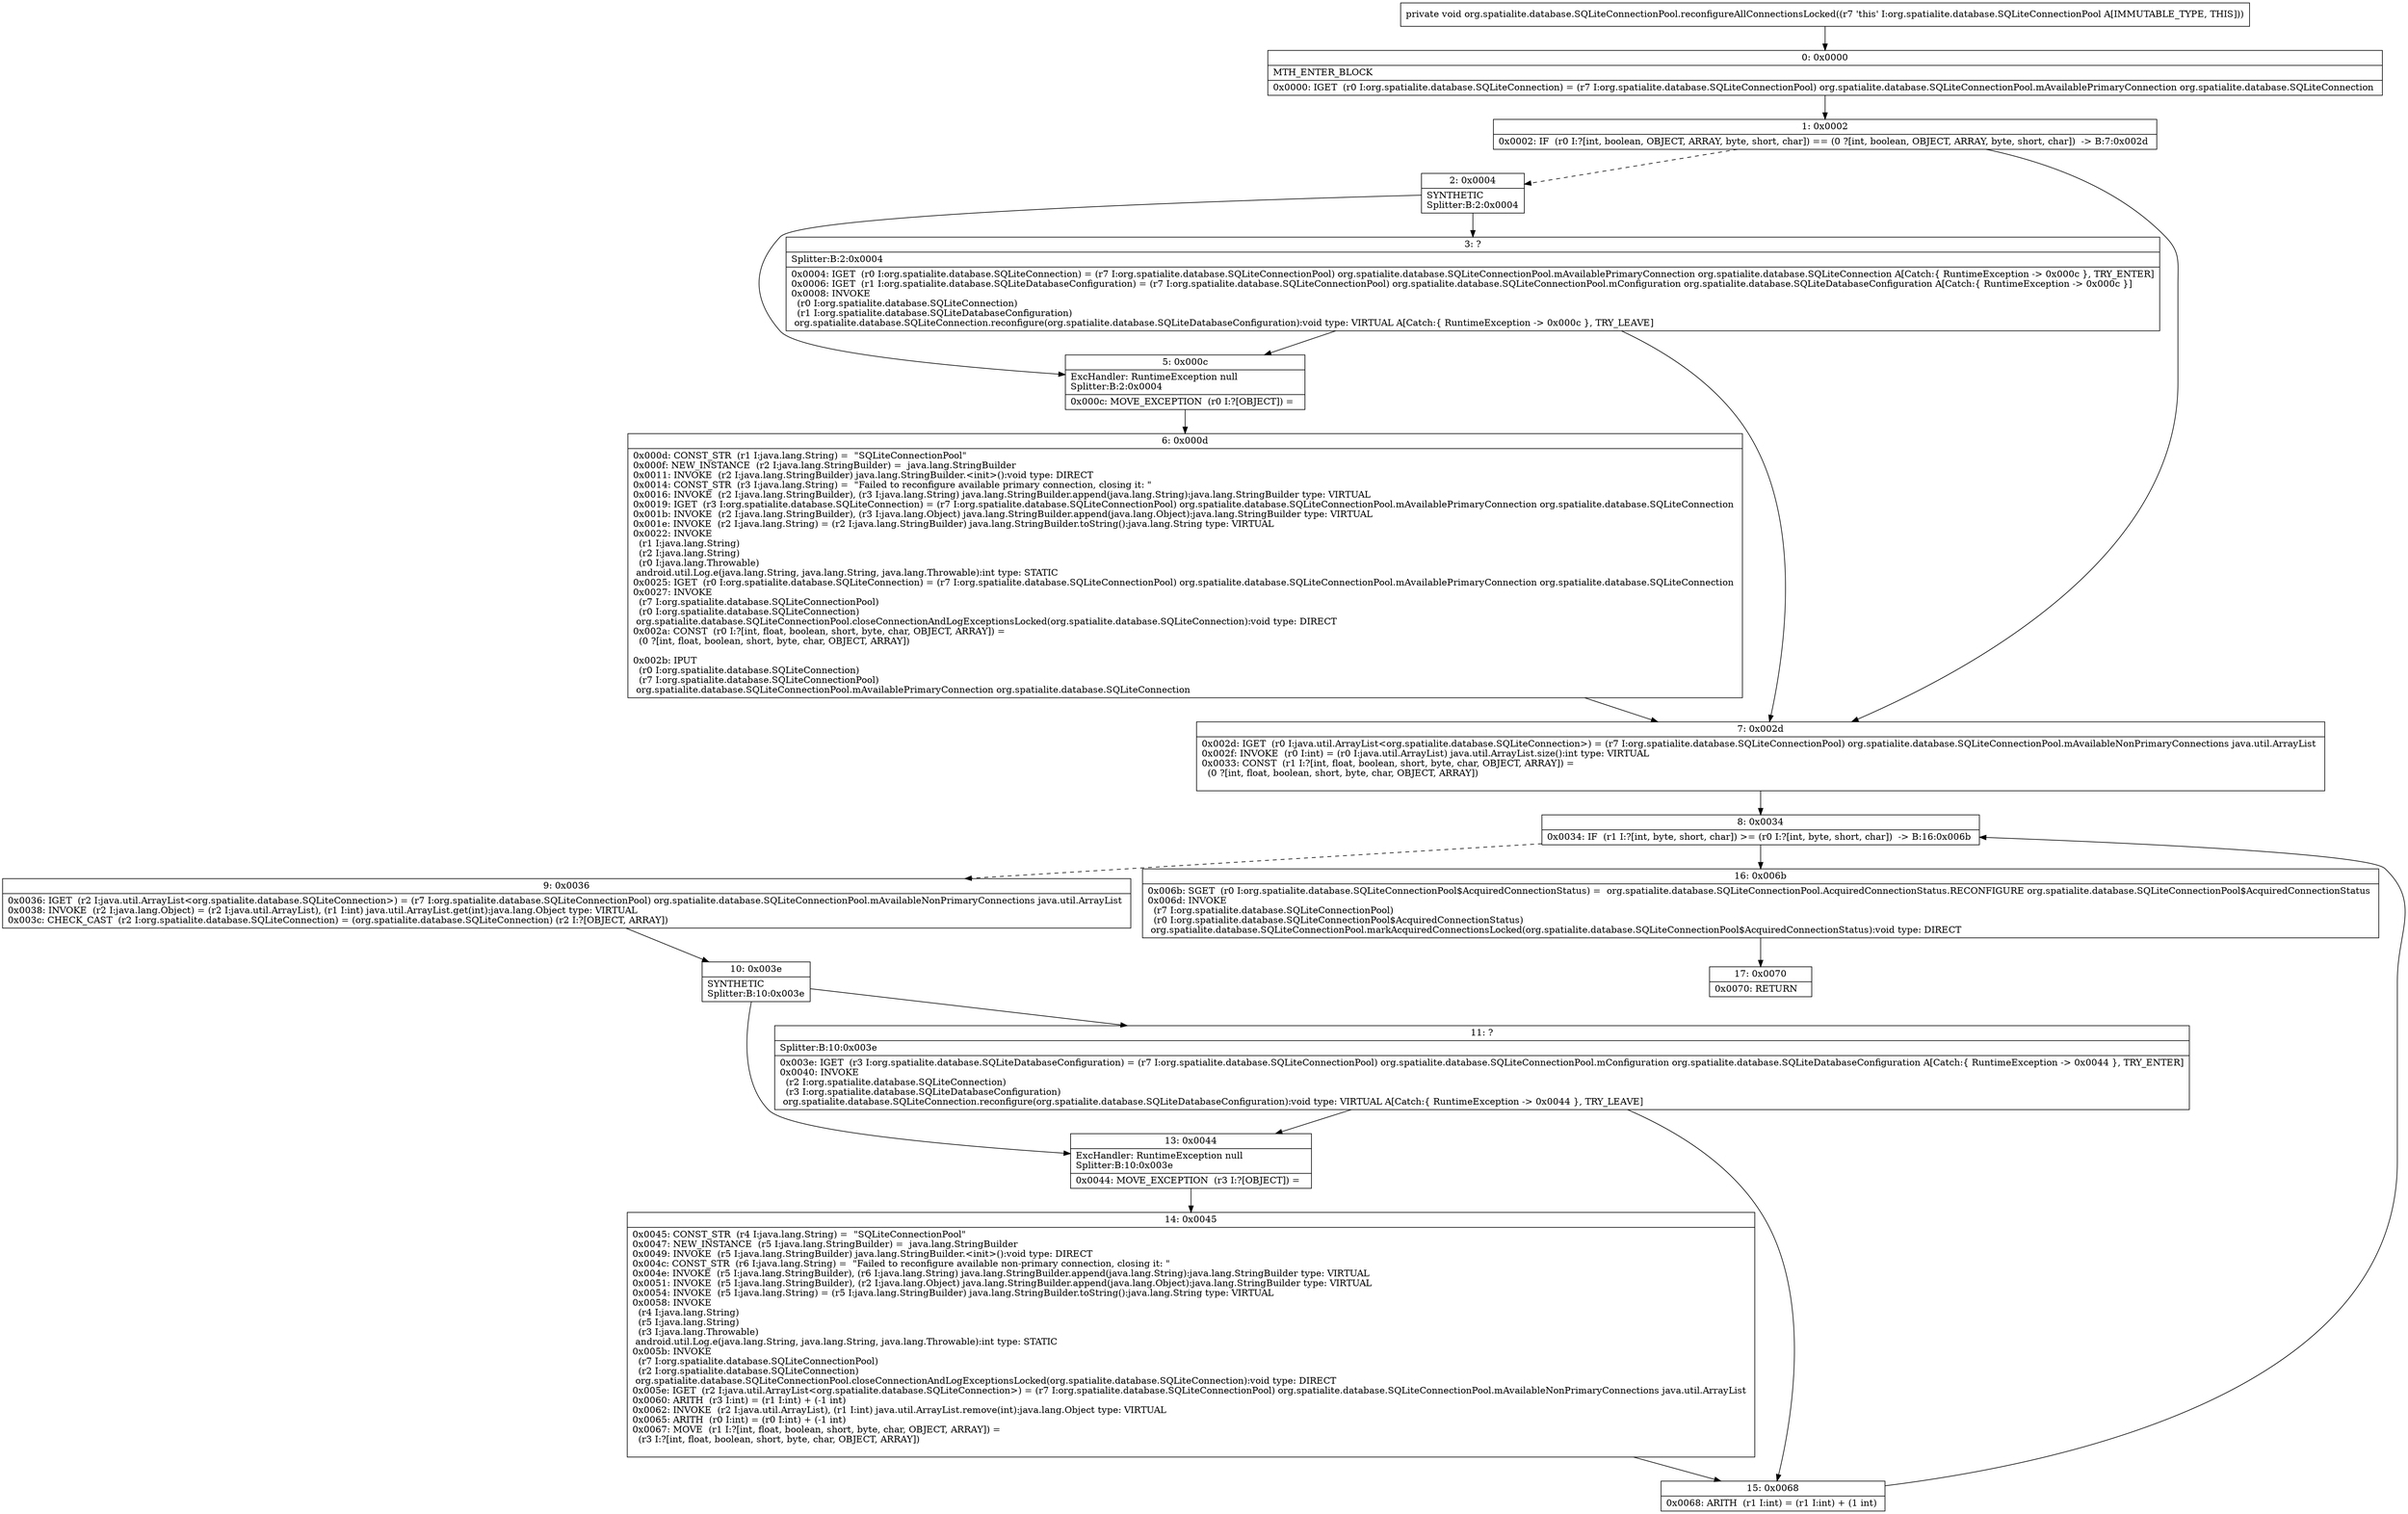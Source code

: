 digraph "CFG fororg.spatialite.database.SQLiteConnectionPool.reconfigureAllConnectionsLocked()V" {
Node_0 [shape=record,label="{0\:\ 0x0000|MTH_ENTER_BLOCK\l|0x0000: IGET  (r0 I:org.spatialite.database.SQLiteConnection) = (r7 I:org.spatialite.database.SQLiteConnectionPool) org.spatialite.database.SQLiteConnectionPool.mAvailablePrimaryConnection org.spatialite.database.SQLiteConnection \l}"];
Node_1 [shape=record,label="{1\:\ 0x0002|0x0002: IF  (r0 I:?[int, boolean, OBJECT, ARRAY, byte, short, char]) == (0 ?[int, boolean, OBJECT, ARRAY, byte, short, char])  \-\> B:7:0x002d \l}"];
Node_2 [shape=record,label="{2\:\ 0x0004|SYNTHETIC\lSplitter:B:2:0x0004\l}"];
Node_3 [shape=record,label="{3\:\ ?|Splitter:B:2:0x0004\l|0x0004: IGET  (r0 I:org.spatialite.database.SQLiteConnection) = (r7 I:org.spatialite.database.SQLiteConnectionPool) org.spatialite.database.SQLiteConnectionPool.mAvailablePrimaryConnection org.spatialite.database.SQLiteConnection A[Catch:\{ RuntimeException \-\> 0x000c \}, TRY_ENTER]\l0x0006: IGET  (r1 I:org.spatialite.database.SQLiteDatabaseConfiguration) = (r7 I:org.spatialite.database.SQLiteConnectionPool) org.spatialite.database.SQLiteConnectionPool.mConfiguration org.spatialite.database.SQLiteDatabaseConfiguration A[Catch:\{ RuntimeException \-\> 0x000c \}]\l0x0008: INVOKE  \l  (r0 I:org.spatialite.database.SQLiteConnection)\l  (r1 I:org.spatialite.database.SQLiteDatabaseConfiguration)\l org.spatialite.database.SQLiteConnection.reconfigure(org.spatialite.database.SQLiteDatabaseConfiguration):void type: VIRTUAL A[Catch:\{ RuntimeException \-\> 0x000c \}, TRY_LEAVE]\l}"];
Node_5 [shape=record,label="{5\:\ 0x000c|ExcHandler: RuntimeException null\lSplitter:B:2:0x0004\l|0x000c: MOVE_EXCEPTION  (r0 I:?[OBJECT]) =  \l}"];
Node_6 [shape=record,label="{6\:\ 0x000d|0x000d: CONST_STR  (r1 I:java.lang.String) =  \"SQLiteConnectionPool\" \l0x000f: NEW_INSTANCE  (r2 I:java.lang.StringBuilder) =  java.lang.StringBuilder \l0x0011: INVOKE  (r2 I:java.lang.StringBuilder) java.lang.StringBuilder.\<init\>():void type: DIRECT \l0x0014: CONST_STR  (r3 I:java.lang.String) =  \"Failed to reconfigure available primary connection, closing it: \" \l0x0016: INVOKE  (r2 I:java.lang.StringBuilder), (r3 I:java.lang.String) java.lang.StringBuilder.append(java.lang.String):java.lang.StringBuilder type: VIRTUAL \l0x0019: IGET  (r3 I:org.spatialite.database.SQLiteConnection) = (r7 I:org.spatialite.database.SQLiteConnectionPool) org.spatialite.database.SQLiteConnectionPool.mAvailablePrimaryConnection org.spatialite.database.SQLiteConnection \l0x001b: INVOKE  (r2 I:java.lang.StringBuilder), (r3 I:java.lang.Object) java.lang.StringBuilder.append(java.lang.Object):java.lang.StringBuilder type: VIRTUAL \l0x001e: INVOKE  (r2 I:java.lang.String) = (r2 I:java.lang.StringBuilder) java.lang.StringBuilder.toString():java.lang.String type: VIRTUAL \l0x0022: INVOKE  \l  (r1 I:java.lang.String)\l  (r2 I:java.lang.String)\l  (r0 I:java.lang.Throwable)\l android.util.Log.e(java.lang.String, java.lang.String, java.lang.Throwable):int type: STATIC \l0x0025: IGET  (r0 I:org.spatialite.database.SQLiteConnection) = (r7 I:org.spatialite.database.SQLiteConnectionPool) org.spatialite.database.SQLiteConnectionPool.mAvailablePrimaryConnection org.spatialite.database.SQLiteConnection \l0x0027: INVOKE  \l  (r7 I:org.spatialite.database.SQLiteConnectionPool)\l  (r0 I:org.spatialite.database.SQLiteConnection)\l org.spatialite.database.SQLiteConnectionPool.closeConnectionAndLogExceptionsLocked(org.spatialite.database.SQLiteConnection):void type: DIRECT \l0x002a: CONST  (r0 I:?[int, float, boolean, short, byte, char, OBJECT, ARRAY]) = \l  (0 ?[int, float, boolean, short, byte, char, OBJECT, ARRAY])\l \l0x002b: IPUT  \l  (r0 I:org.spatialite.database.SQLiteConnection)\l  (r7 I:org.spatialite.database.SQLiteConnectionPool)\l org.spatialite.database.SQLiteConnectionPool.mAvailablePrimaryConnection org.spatialite.database.SQLiteConnection \l}"];
Node_7 [shape=record,label="{7\:\ 0x002d|0x002d: IGET  (r0 I:java.util.ArrayList\<org.spatialite.database.SQLiteConnection\>) = (r7 I:org.spatialite.database.SQLiteConnectionPool) org.spatialite.database.SQLiteConnectionPool.mAvailableNonPrimaryConnections java.util.ArrayList \l0x002f: INVOKE  (r0 I:int) = (r0 I:java.util.ArrayList) java.util.ArrayList.size():int type: VIRTUAL \l0x0033: CONST  (r1 I:?[int, float, boolean, short, byte, char, OBJECT, ARRAY]) = \l  (0 ?[int, float, boolean, short, byte, char, OBJECT, ARRAY])\l \l}"];
Node_8 [shape=record,label="{8\:\ 0x0034|0x0034: IF  (r1 I:?[int, byte, short, char]) \>= (r0 I:?[int, byte, short, char])  \-\> B:16:0x006b \l}"];
Node_9 [shape=record,label="{9\:\ 0x0036|0x0036: IGET  (r2 I:java.util.ArrayList\<org.spatialite.database.SQLiteConnection\>) = (r7 I:org.spatialite.database.SQLiteConnectionPool) org.spatialite.database.SQLiteConnectionPool.mAvailableNonPrimaryConnections java.util.ArrayList \l0x0038: INVOKE  (r2 I:java.lang.Object) = (r2 I:java.util.ArrayList), (r1 I:int) java.util.ArrayList.get(int):java.lang.Object type: VIRTUAL \l0x003c: CHECK_CAST  (r2 I:org.spatialite.database.SQLiteConnection) = (org.spatialite.database.SQLiteConnection) (r2 I:?[OBJECT, ARRAY]) \l}"];
Node_10 [shape=record,label="{10\:\ 0x003e|SYNTHETIC\lSplitter:B:10:0x003e\l}"];
Node_11 [shape=record,label="{11\:\ ?|Splitter:B:10:0x003e\l|0x003e: IGET  (r3 I:org.spatialite.database.SQLiteDatabaseConfiguration) = (r7 I:org.spatialite.database.SQLiteConnectionPool) org.spatialite.database.SQLiteConnectionPool.mConfiguration org.spatialite.database.SQLiteDatabaseConfiguration A[Catch:\{ RuntimeException \-\> 0x0044 \}, TRY_ENTER]\l0x0040: INVOKE  \l  (r2 I:org.spatialite.database.SQLiteConnection)\l  (r3 I:org.spatialite.database.SQLiteDatabaseConfiguration)\l org.spatialite.database.SQLiteConnection.reconfigure(org.spatialite.database.SQLiteDatabaseConfiguration):void type: VIRTUAL A[Catch:\{ RuntimeException \-\> 0x0044 \}, TRY_LEAVE]\l}"];
Node_13 [shape=record,label="{13\:\ 0x0044|ExcHandler: RuntimeException null\lSplitter:B:10:0x003e\l|0x0044: MOVE_EXCEPTION  (r3 I:?[OBJECT]) =  \l}"];
Node_14 [shape=record,label="{14\:\ 0x0045|0x0045: CONST_STR  (r4 I:java.lang.String) =  \"SQLiteConnectionPool\" \l0x0047: NEW_INSTANCE  (r5 I:java.lang.StringBuilder) =  java.lang.StringBuilder \l0x0049: INVOKE  (r5 I:java.lang.StringBuilder) java.lang.StringBuilder.\<init\>():void type: DIRECT \l0x004c: CONST_STR  (r6 I:java.lang.String) =  \"Failed to reconfigure available non\-primary connection, closing it: \" \l0x004e: INVOKE  (r5 I:java.lang.StringBuilder), (r6 I:java.lang.String) java.lang.StringBuilder.append(java.lang.String):java.lang.StringBuilder type: VIRTUAL \l0x0051: INVOKE  (r5 I:java.lang.StringBuilder), (r2 I:java.lang.Object) java.lang.StringBuilder.append(java.lang.Object):java.lang.StringBuilder type: VIRTUAL \l0x0054: INVOKE  (r5 I:java.lang.String) = (r5 I:java.lang.StringBuilder) java.lang.StringBuilder.toString():java.lang.String type: VIRTUAL \l0x0058: INVOKE  \l  (r4 I:java.lang.String)\l  (r5 I:java.lang.String)\l  (r3 I:java.lang.Throwable)\l android.util.Log.e(java.lang.String, java.lang.String, java.lang.Throwable):int type: STATIC \l0x005b: INVOKE  \l  (r7 I:org.spatialite.database.SQLiteConnectionPool)\l  (r2 I:org.spatialite.database.SQLiteConnection)\l org.spatialite.database.SQLiteConnectionPool.closeConnectionAndLogExceptionsLocked(org.spatialite.database.SQLiteConnection):void type: DIRECT \l0x005e: IGET  (r2 I:java.util.ArrayList\<org.spatialite.database.SQLiteConnection\>) = (r7 I:org.spatialite.database.SQLiteConnectionPool) org.spatialite.database.SQLiteConnectionPool.mAvailableNonPrimaryConnections java.util.ArrayList \l0x0060: ARITH  (r3 I:int) = (r1 I:int) + (\-1 int) \l0x0062: INVOKE  (r2 I:java.util.ArrayList), (r1 I:int) java.util.ArrayList.remove(int):java.lang.Object type: VIRTUAL \l0x0065: ARITH  (r0 I:int) = (r0 I:int) + (\-1 int) \l0x0067: MOVE  (r1 I:?[int, float, boolean, short, byte, char, OBJECT, ARRAY]) = \l  (r3 I:?[int, float, boolean, short, byte, char, OBJECT, ARRAY])\l \l}"];
Node_15 [shape=record,label="{15\:\ 0x0068|0x0068: ARITH  (r1 I:int) = (r1 I:int) + (1 int) \l}"];
Node_16 [shape=record,label="{16\:\ 0x006b|0x006b: SGET  (r0 I:org.spatialite.database.SQLiteConnectionPool$AcquiredConnectionStatus) =  org.spatialite.database.SQLiteConnectionPool.AcquiredConnectionStatus.RECONFIGURE org.spatialite.database.SQLiteConnectionPool$AcquiredConnectionStatus \l0x006d: INVOKE  \l  (r7 I:org.spatialite.database.SQLiteConnectionPool)\l  (r0 I:org.spatialite.database.SQLiteConnectionPool$AcquiredConnectionStatus)\l org.spatialite.database.SQLiteConnectionPool.markAcquiredConnectionsLocked(org.spatialite.database.SQLiteConnectionPool$AcquiredConnectionStatus):void type: DIRECT \l}"];
Node_17 [shape=record,label="{17\:\ 0x0070|0x0070: RETURN   \l}"];
MethodNode[shape=record,label="{private void org.spatialite.database.SQLiteConnectionPool.reconfigureAllConnectionsLocked((r7 'this' I:org.spatialite.database.SQLiteConnectionPool A[IMMUTABLE_TYPE, THIS])) }"];
MethodNode -> Node_0;
Node_0 -> Node_1;
Node_1 -> Node_2[style=dashed];
Node_1 -> Node_7;
Node_2 -> Node_3;
Node_2 -> Node_5;
Node_3 -> Node_5;
Node_3 -> Node_7;
Node_5 -> Node_6;
Node_6 -> Node_7;
Node_7 -> Node_8;
Node_8 -> Node_9[style=dashed];
Node_8 -> Node_16;
Node_9 -> Node_10;
Node_10 -> Node_11;
Node_10 -> Node_13;
Node_11 -> Node_13;
Node_11 -> Node_15;
Node_13 -> Node_14;
Node_14 -> Node_15;
Node_15 -> Node_8;
Node_16 -> Node_17;
}

